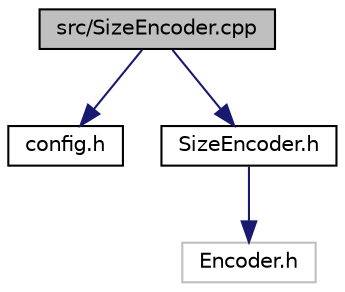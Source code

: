 digraph "src/SizeEncoder.cpp"
{
 // LATEX_PDF_SIZE
  edge [fontname="Helvetica",fontsize="10",labelfontname="Helvetica",labelfontsize="10"];
  node [fontname="Helvetica",fontsize="10",shape=record];
  Node1 [label="src/SizeEncoder.cpp",height=0.2,width=0.4,color="black", fillcolor="grey75", style="filled", fontcolor="black",tooltip="Contains function definitions for the SizeEncoder class."];
  Node1 -> Node2 [color="midnightblue",fontsize="10",style="solid",fontname="Helvetica"];
  Node2 [label="config.h",height=0.2,width=0.4,color="black", fillcolor="white", style="filled",URL="$config_8h.html",tooltip="Configuration file for the firmware."];
  Node1 -> Node3 [color="midnightblue",fontsize="10",style="solid",fontname="Helvetica"];
  Node3 [label="SizeEncoder.h",height=0.2,width=0.4,color="black", fillcolor="white", style="filled",URL="$SizeEncoder_8h.html",tooltip="Contains the size encoder class."];
  Node3 -> Node4 [color="midnightblue",fontsize="10",style="solid",fontname="Helvetica"];
  Node4 [label="Encoder.h",height=0.2,width=0.4,color="grey75", fillcolor="white", style="filled",tooltip=" "];
}
